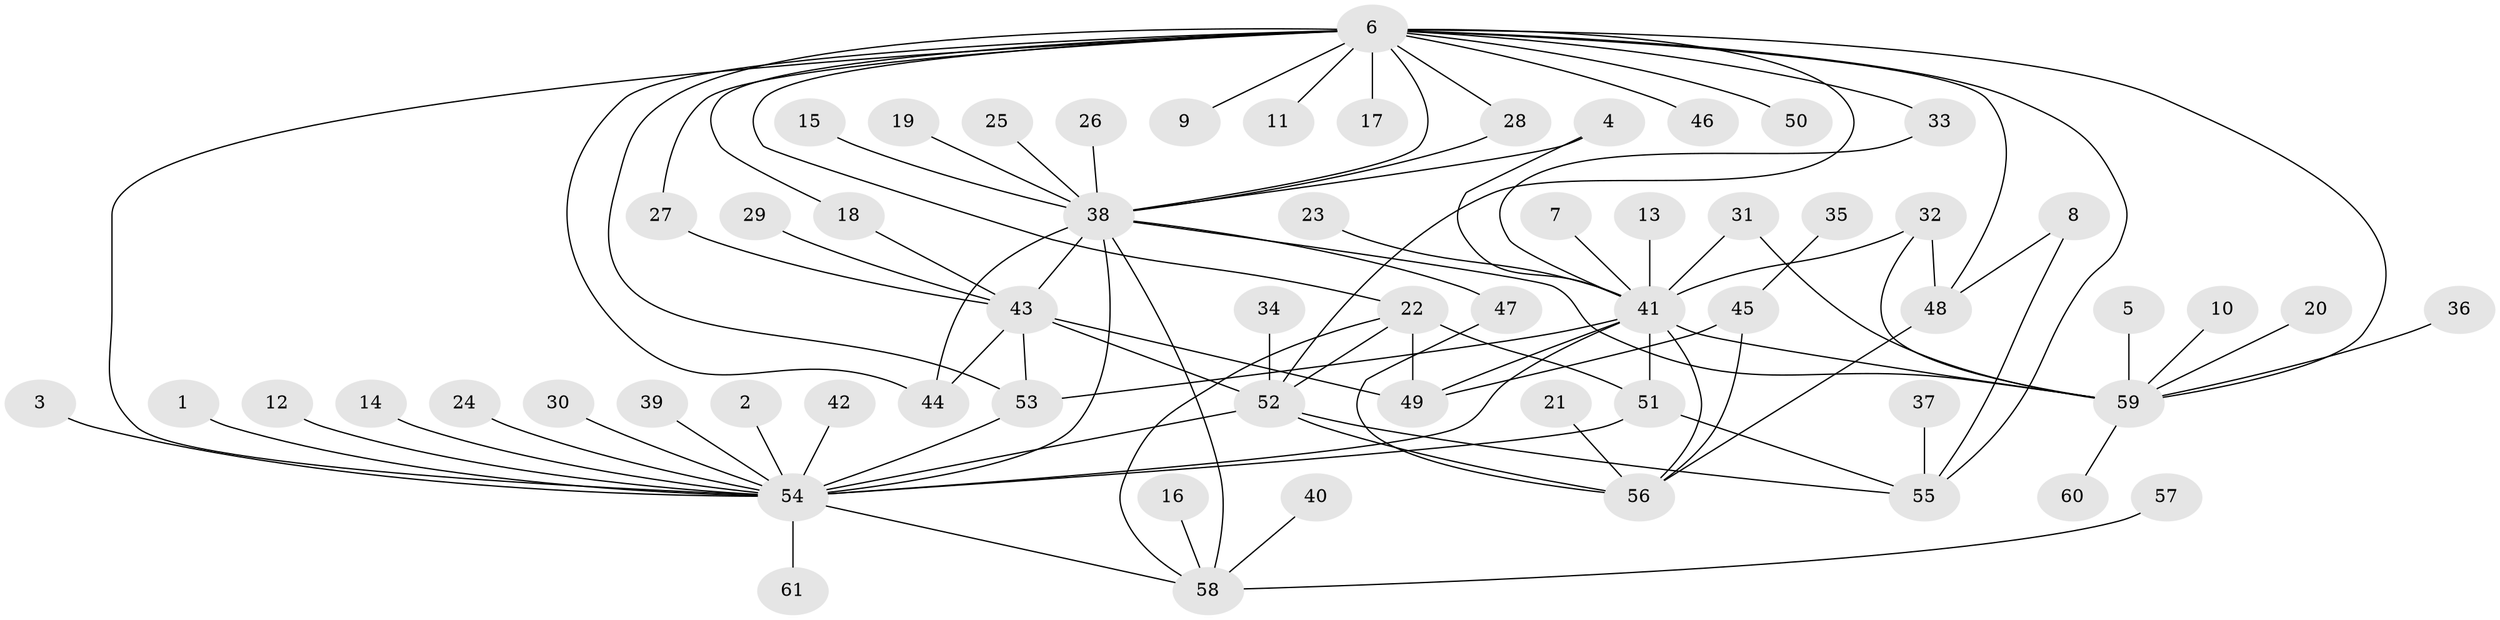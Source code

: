 // original degree distribution, {17: 0.01639344262295082, 5: 0.03278688524590164, 21: 0.00819672131147541, 1: 0.5245901639344263, 16: 0.00819672131147541, 11: 0.00819672131147541, 7: 0.01639344262295082, 8: 0.01639344262295082, 3: 0.08196721311475409, 4: 0.04918032786885246, 6: 0.01639344262295082, 2: 0.21311475409836064, 10: 0.00819672131147541}
// Generated by graph-tools (version 1.1) at 2025/25/03/09/25 03:25:55]
// undirected, 61 vertices, 92 edges
graph export_dot {
graph [start="1"]
  node [color=gray90,style=filled];
  1;
  2;
  3;
  4;
  5;
  6;
  7;
  8;
  9;
  10;
  11;
  12;
  13;
  14;
  15;
  16;
  17;
  18;
  19;
  20;
  21;
  22;
  23;
  24;
  25;
  26;
  27;
  28;
  29;
  30;
  31;
  32;
  33;
  34;
  35;
  36;
  37;
  38;
  39;
  40;
  41;
  42;
  43;
  44;
  45;
  46;
  47;
  48;
  49;
  50;
  51;
  52;
  53;
  54;
  55;
  56;
  57;
  58;
  59;
  60;
  61;
  1 -- 54 [weight=1.0];
  2 -- 54 [weight=1.0];
  3 -- 54 [weight=1.0];
  4 -- 38 [weight=1.0];
  4 -- 41 [weight=1.0];
  5 -- 59 [weight=1.0];
  6 -- 9 [weight=1.0];
  6 -- 11 [weight=1.0];
  6 -- 17 [weight=1.0];
  6 -- 18 [weight=1.0];
  6 -- 22 [weight=1.0];
  6 -- 27 [weight=1.0];
  6 -- 28 [weight=1.0];
  6 -- 33 [weight=1.0];
  6 -- 38 [weight=1.0];
  6 -- 44 [weight=1.0];
  6 -- 46 [weight=1.0];
  6 -- 48 [weight=1.0];
  6 -- 50 [weight=1.0];
  6 -- 52 [weight=1.0];
  6 -- 53 [weight=2.0];
  6 -- 54 [weight=1.0];
  6 -- 55 [weight=1.0];
  6 -- 59 [weight=1.0];
  7 -- 41 [weight=1.0];
  8 -- 48 [weight=1.0];
  8 -- 55 [weight=1.0];
  10 -- 59 [weight=1.0];
  12 -- 54 [weight=1.0];
  13 -- 41 [weight=1.0];
  14 -- 54 [weight=1.0];
  15 -- 38 [weight=1.0];
  16 -- 58 [weight=1.0];
  18 -- 43 [weight=2.0];
  19 -- 38 [weight=1.0];
  20 -- 59 [weight=1.0];
  21 -- 56 [weight=1.0];
  22 -- 49 [weight=1.0];
  22 -- 51 [weight=2.0];
  22 -- 52 [weight=1.0];
  22 -- 58 [weight=1.0];
  23 -- 41 [weight=1.0];
  24 -- 54 [weight=1.0];
  25 -- 38 [weight=1.0];
  26 -- 38 [weight=1.0];
  27 -- 43 [weight=1.0];
  28 -- 38 [weight=1.0];
  29 -- 43 [weight=1.0];
  30 -- 54 [weight=1.0];
  31 -- 41 [weight=1.0];
  31 -- 59 [weight=1.0];
  32 -- 41 [weight=1.0];
  32 -- 48 [weight=1.0];
  32 -- 59 [weight=1.0];
  33 -- 41 [weight=1.0];
  34 -- 52 [weight=1.0];
  35 -- 45 [weight=1.0];
  36 -- 59 [weight=1.0];
  37 -- 55 [weight=1.0];
  38 -- 43 [weight=1.0];
  38 -- 44 [weight=1.0];
  38 -- 47 [weight=1.0];
  38 -- 54 [weight=2.0];
  38 -- 58 [weight=1.0];
  38 -- 59 [weight=2.0];
  39 -- 54 [weight=1.0];
  40 -- 58 [weight=1.0];
  41 -- 49 [weight=1.0];
  41 -- 51 [weight=1.0];
  41 -- 53 [weight=1.0];
  41 -- 54 [weight=1.0];
  41 -- 56 [weight=1.0];
  41 -- 59 [weight=1.0];
  42 -- 54 [weight=1.0];
  43 -- 44 [weight=1.0];
  43 -- 49 [weight=1.0];
  43 -- 52 [weight=1.0];
  43 -- 53 [weight=2.0];
  45 -- 49 [weight=1.0];
  45 -- 56 [weight=1.0];
  47 -- 56 [weight=1.0];
  48 -- 56 [weight=1.0];
  51 -- 54 [weight=2.0];
  51 -- 55 [weight=1.0];
  52 -- 54 [weight=1.0];
  52 -- 55 [weight=1.0];
  52 -- 56 [weight=1.0];
  53 -- 54 [weight=1.0];
  54 -- 58 [weight=1.0];
  54 -- 61 [weight=1.0];
  57 -- 58 [weight=1.0];
  59 -- 60 [weight=1.0];
}
